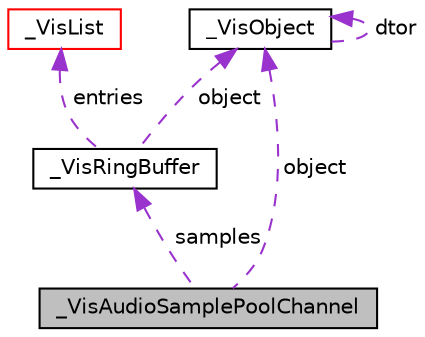 digraph G
{
  edge [fontname="Helvetica",fontsize="10",labelfontname="Helvetica",labelfontsize="10"];
  node [fontname="Helvetica",fontsize="10",shape=record];
  Node1 [label="_VisAudioSamplePoolChannel",height=0.2,width=0.4,color="black", fillcolor="grey75", style="filled" fontcolor="black"];
  Node2 -> Node1 [dir="back",color="darkorchid3",fontsize="10",style="dashed",label=" samples" ,fontname="Helvetica"];
  Node2 [label="_VisRingBuffer",height=0.2,width=0.4,color="black", fillcolor="white", style="filled",URL="$struct__VisRingBuffer.html",tooltip="The VisRingBuffer data structure holding the ringbuffer."];
  Node3 -> Node2 [dir="back",color="darkorchid3",fontsize="10",style="dashed",label=" entries" ,fontname="Helvetica"];
  Node3 [label="_VisList",height=0.2,width=0.4,color="red", fillcolor="white", style="filled",URL="$struct__VisList.html",tooltip="The VisList data structure represents a linked list."];
  Node4 -> Node2 [dir="back",color="darkorchid3",fontsize="10",style="dashed",label=" object" ,fontname="Helvetica"];
  Node4 [label="_VisObject",height=0.2,width=0.4,color="black", fillcolor="white", style="filled",URL="$struct__VisObject.html",tooltip="The VisObject structure contains all the VisObject housekeeping data like refcounting and a pointer t..."];
  Node4 -> Node4 [dir="back",color="darkorchid3",fontsize="10",style="dashed",label=" dtor" ,fontname="Helvetica"];
  Node4 -> Node1 [dir="back",color="darkorchid3",fontsize="10",style="dashed",label=" object" ,fontname="Helvetica"];
}
